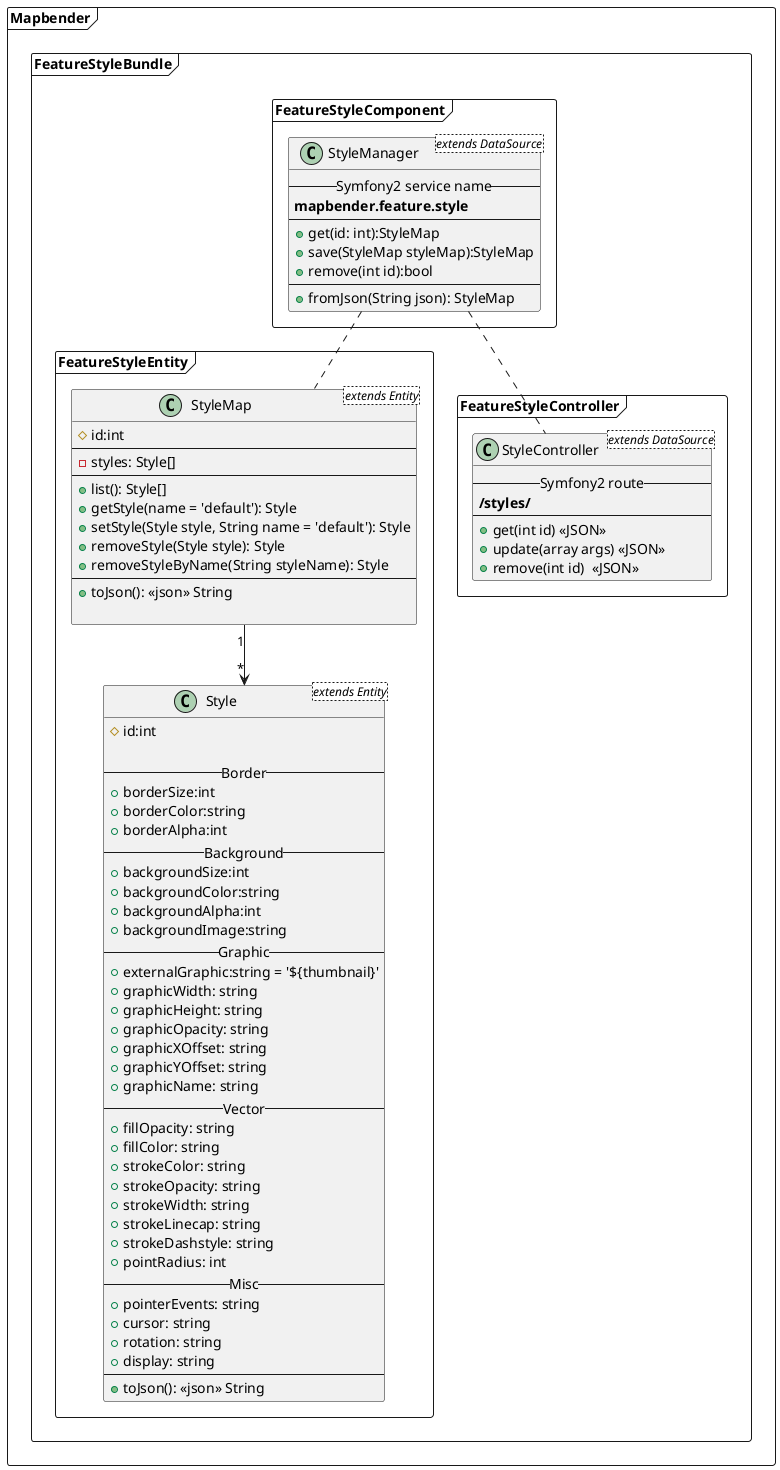 @startuml

package Mapbender <<Frame>> {
  package FeatureStyleBundle <<Frame>> {
    package FeatureStyleEntity <<Frame>>{

      ' For more info:
      ' http://docs.openlayers.org/library/feature_styling.html

      class Style <extends Entity>{
        # id:int

        --Border--
        + borderSize:int
        + borderColor:string
        + borderAlpha:int
        --Background--
        + backgroundSize:int
        + backgroundColor:string
        + backgroundAlpha:int
        + backgroundImage:string
        --Graphic--
        + externalGraphic:string = '${thumbnail}'
        + graphicWidth: string
        + graphicHeight: string
        + graphicOpacity: string
        + graphicXOffset: string
        + graphicYOffset: string
        + graphicName: string
        -- Vector --
        + fillOpacity: string
        + fillColor: string
        + strokeColor: string
        + strokeOpacity: string
        + strokeWidth: string
        + strokeLinecap: string
        + strokeDashstyle: string
        + pointRadius: int
        -- Misc --
        + pointerEvents: string
        + cursor: string
        + rotation: string
        + display: string
        ---
        + toJson(): <<json>> String
      }

      class StyleMap <extends Entity>{
        # id:int
        --
        - styles: Style[]
        --
        + list(): Style[]
        + getStyle(name = 'default'): Style
        + setStyle(Style style, String name = 'default'): Style
        + removeStyle(Style style): Style
        + removeStyleByName(String styleName): Style
        --
        + toJson(): <<json>> String

      }
    }

    package FeatureStyleComponent <<Frame>> {
      class StyleManager <extends DataSource> {
        -- Symfony2 service name --
        **mapbender.feature.style**
        --
          + get(id: int):StyleMap
          + save(StyleMap styleMap):StyleMap
          + remove(int id):bool
        --
        + fromJson(String json): StyleMap
      }
    }
    package FeatureStyleController <<Frame>> {
        class StyleController <extends DataSource> {
          -- Symfony2 route --
          **/styles/**
          --
          + get(int id) <<JSON>>
          + update(array args) <<JSON>>
          + remove(int id)  <<JSON>>
        }
      }
  }
  StyleManager .. StyleMap
  StyleManager .. StyleController
  StyleMap "1" --> "*" Style
}


@enduml